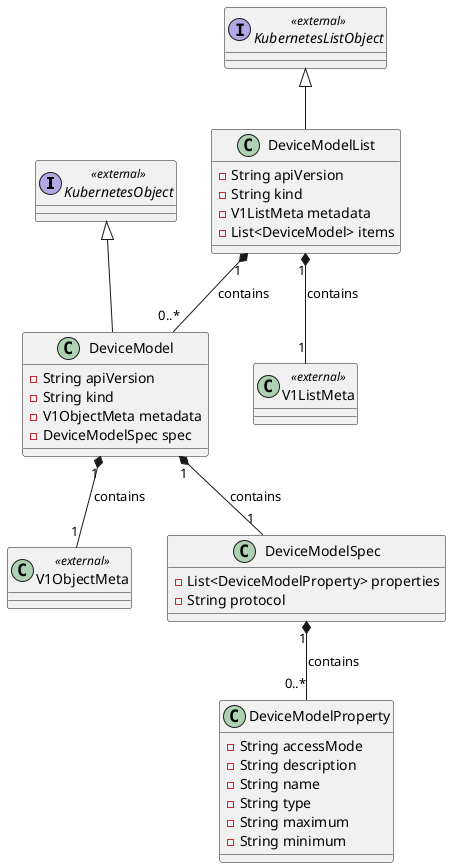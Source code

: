 @startuml
' 设置布局方向为从上到下
top to bottom direction

' 定义外部接口和类
interface KubernetesObject <<external>>
interface KubernetesListObject <<external>>
class V1ObjectMeta <<external>>
class V1ListMeta <<external>>

' 定义设备模型相关类及其字段
class DeviceModel {
  - String apiVersion
  - String kind
  - V1ObjectMeta metadata
  - DeviceModelSpec spec
}

class DeviceModelList {
  - String apiVersion
  - String kind
  - V1ListMeta metadata
  - List<DeviceModel> items
}

class DeviceModelProperty {
  - String accessMode
  - String description
  - String name
  - String type
  - String maximum
  - String minimum
}

class DeviceModelSpec {
  - List<DeviceModelProperty> properties
  - String protocol
}

' 显示实现关系，使用 ^-- 将接口放在类的上方
KubernetesObject ^-- DeviceModel
KubernetesListObject ^-- DeviceModelList

' 显示组合关系
DeviceModel "1" *-- "1" V1ObjectMeta : contains
DeviceModel "1" *-- "1" DeviceModelSpec : contains
DeviceModelSpec "1" *-- "0..*" DeviceModelProperty : contains
DeviceModelList "1" *-- "1" V1ListMeta : contains
DeviceModelList "1" *-- "0..*" DeviceModel : contains
@enduml